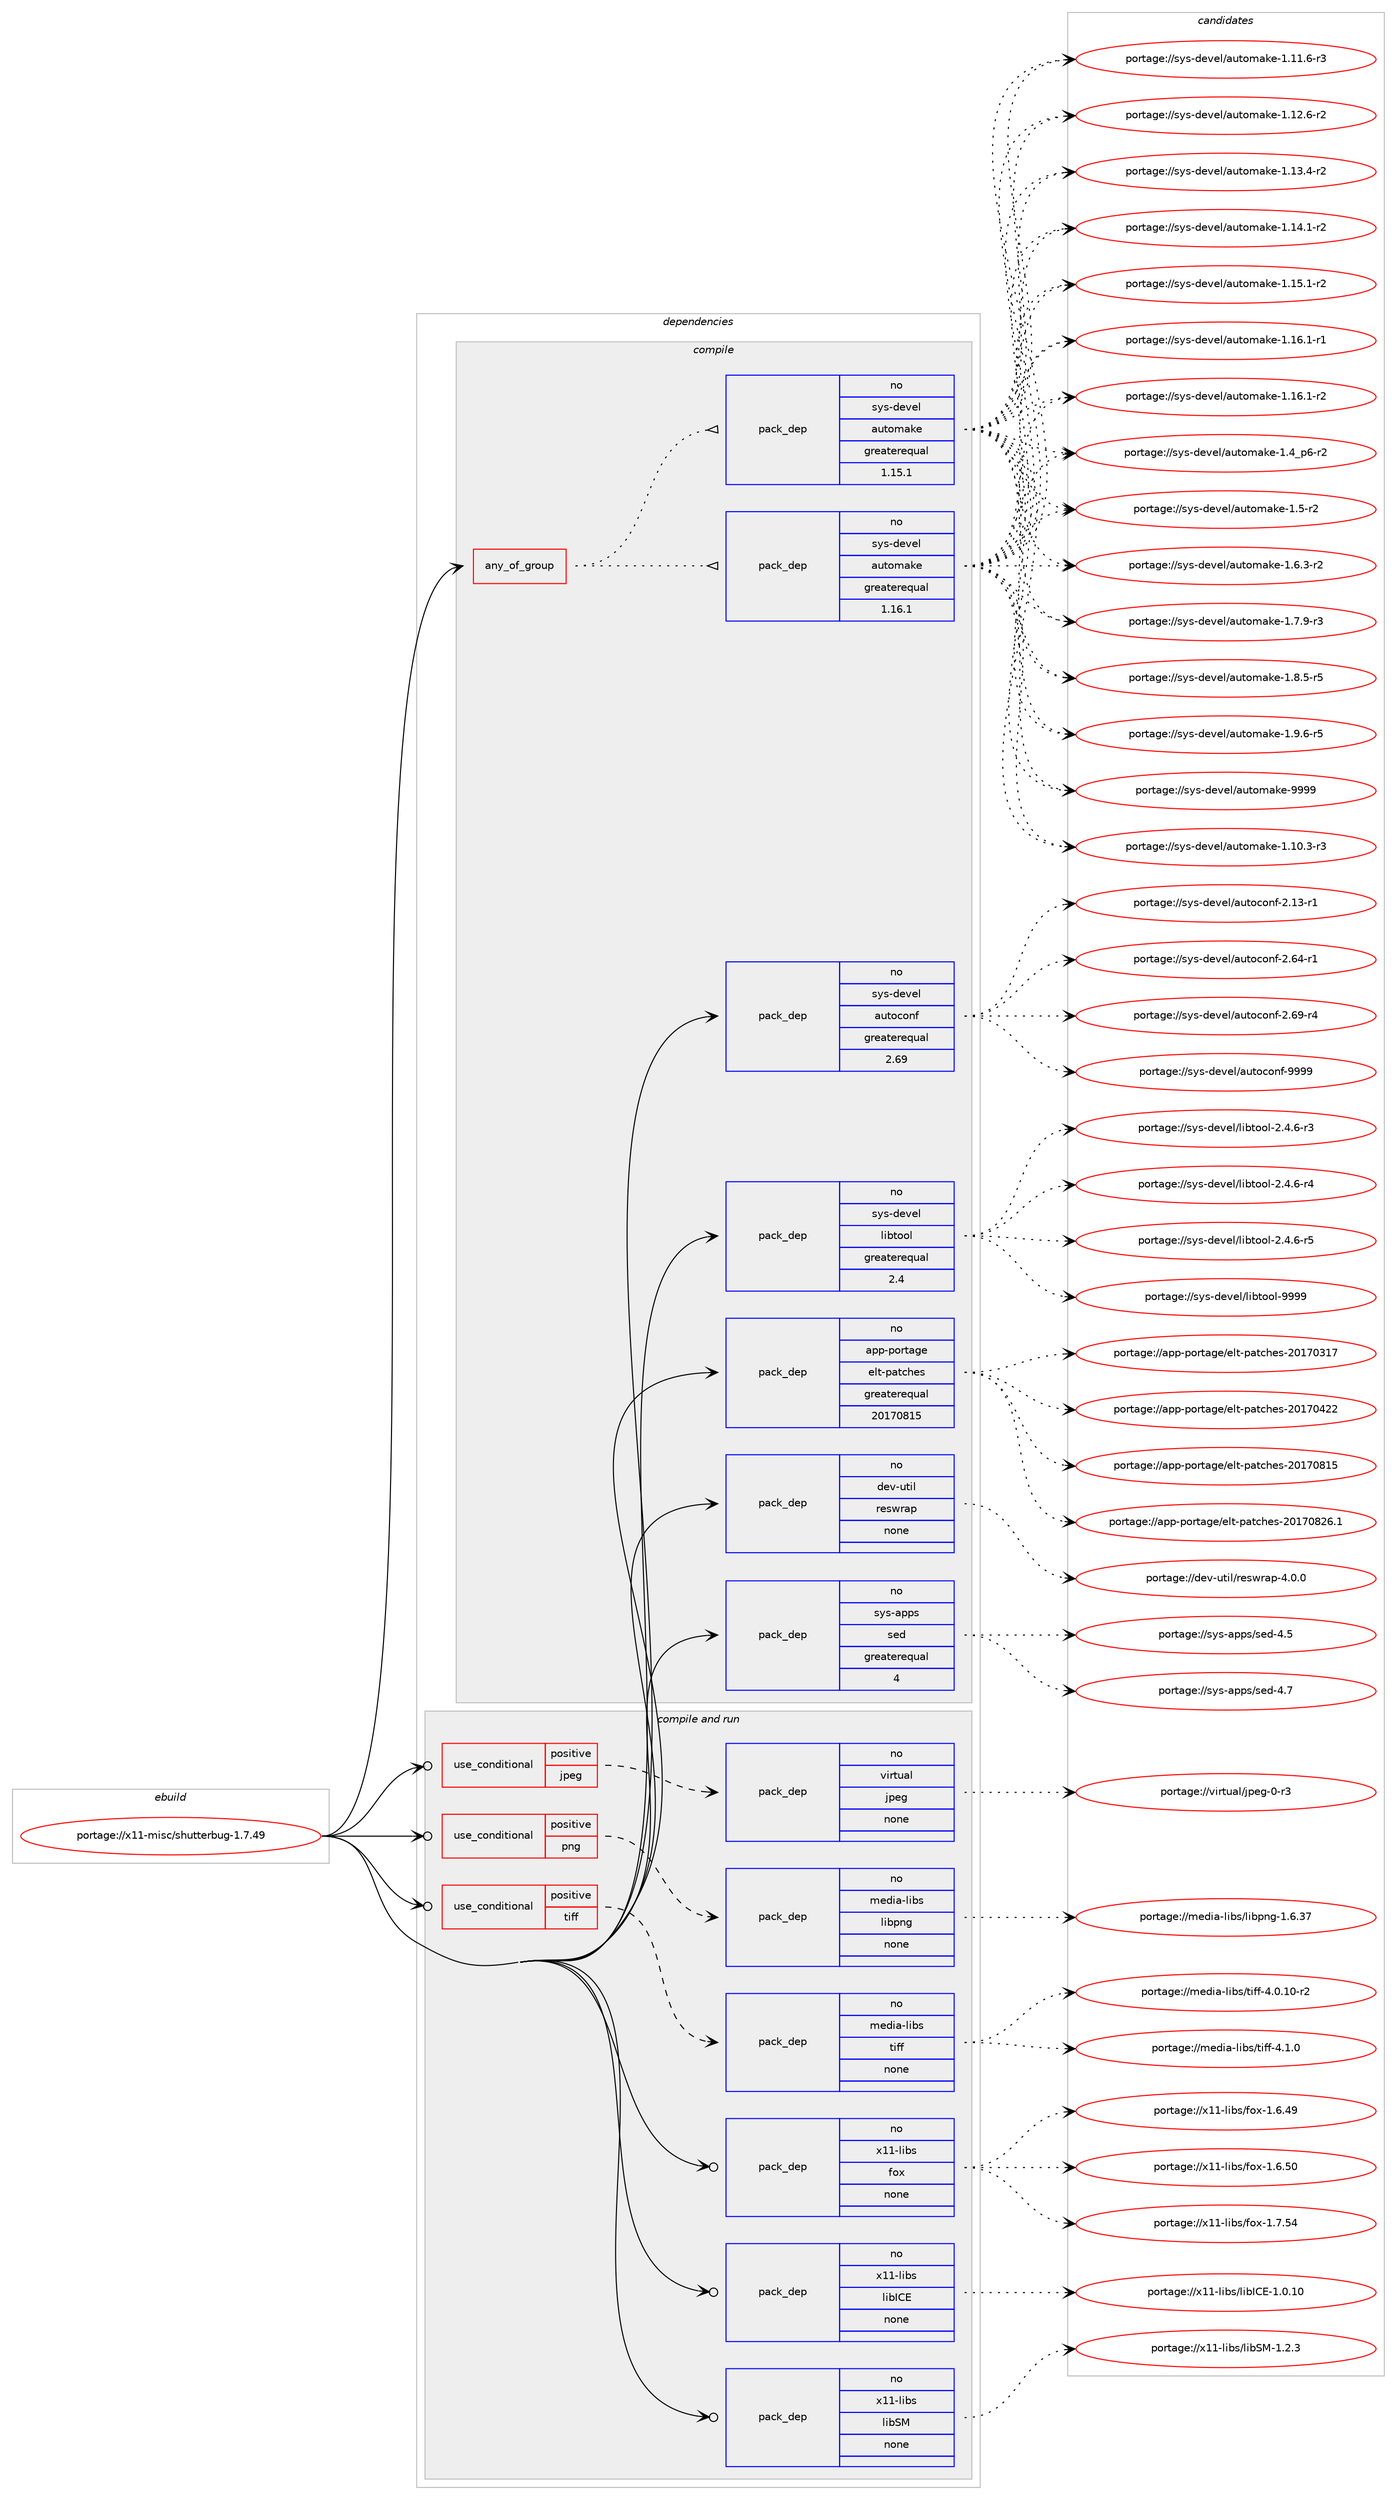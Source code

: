 digraph prolog {

# *************
# Graph options
# *************

newrank=true;
concentrate=true;
compound=true;
graph [rankdir=LR,fontname=Helvetica,fontsize=10,ranksep=1.5];#, ranksep=2.5, nodesep=0.2];
edge  [arrowhead=vee];
node  [fontname=Helvetica,fontsize=10];

# **********
# The ebuild
# **********

subgraph cluster_leftcol {
color=gray;
rank=same;
label=<<i>ebuild</i>>;
id [label="portage://x11-misc/shutterbug-1.7.49", color=red, width=4, href="../x11-misc/shutterbug-1.7.49.svg"];
}

# ****************
# The dependencies
# ****************

subgraph cluster_midcol {
color=gray;
label=<<i>dependencies</i>>;
subgraph cluster_compile {
fillcolor="#eeeeee";
style=filled;
label=<<i>compile</i>>;
subgraph any7895 {
dependency454179 [label=<<TABLE BORDER="0" CELLBORDER="1" CELLSPACING="0" CELLPADDING="4"><TR><TD CELLPADDING="10">any_of_group</TD></TR></TABLE>>, shape=none, color=red];subgraph pack337443 {
dependency454180 [label=<<TABLE BORDER="0" CELLBORDER="1" CELLSPACING="0" CELLPADDING="4" WIDTH="220"><TR><TD ROWSPAN="6" CELLPADDING="30">pack_dep</TD></TR><TR><TD WIDTH="110">no</TD></TR><TR><TD>sys-devel</TD></TR><TR><TD>automake</TD></TR><TR><TD>greaterequal</TD></TR><TR><TD>1.16.1</TD></TR></TABLE>>, shape=none, color=blue];
}
dependency454179:e -> dependency454180:w [weight=20,style="dotted",arrowhead="oinv"];
subgraph pack337444 {
dependency454181 [label=<<TABLE BORDER="0" CELLBORDER="1" CELLSPACING="0" CELLPADDING="4" WIDTH="220"><TR><TD ROWSPAN="6" CELLPADDING="30">pack_dep</TD></TR><TR><TD WIDTH="110">no</TD></TR><TR><TD>sys-devel</TD></TR><TR><TD>automake</TD></TR><TR><TD>greaterequal</TD></TR><TR><TD>1.15.1</TD></TR></TABLE>>, shape=none, color=blue];
}
dependency454179:e -> dependency454181:w [weight=20,style="dotted",arrowhead="oinv"];
}
id:e -> dependency454179:w [weight=20,style="solid",arrowhead="vee"];
subgraph pack337445 {
dependency454182 [label=<<TABLE BORDER="0" CELLBORDER="1" CELLSPACING="0" CELLPADDING="4" WIDTH="220"><TR><TD ROWSPAN="6" CELLPADDING="30">pack_dep</TD></TR><TR><TD WIDTH="110">no</TD></TR><TR><TD>app-portage</TD></TR><TR><TD>elt-patches</TD></TR><TR><TD>greaterequal</TD></TR><TR><TD>20170815</TD></TR></TABLE>>, shape=none, color=blue];
}
id:e -> dependency454182:w [weight=20,style="solid",arrowhead="vee"];
subgraph pack337446 {
dependency454183 [label=<<TABLE BORDER="0" CELLBORDER="1" CELLSPACING="0" CELLPADDING="4" WIDTH="220"><TR><TD ROWSPAN="6" CELLPADDING="30">pack_dep</TD></TR><TR><TD WIDTH="110">no</TD></TR><TR><TD>dev-util</TD></TR><TR><TD>reswrap</TD></TR><TR><TD>none</TD></TR><TR><TD></TD></TR></TABLE>>, shape=none, color=blue];
}
id:e -> dependency454183:w [weight=20,style="solid",arrowhead="vee"];
subgraph pack337447 {
dependency454184 [label=<<TABLE BORDER="0" CELLBORDER="1" CELLSPACING="0" CELLPADDING="4" WIDTH="220"><TR><TD ROWSPAN="6" CELLPADDING="30">pack_dep</TD></TR><TR><TD WIDTH="110">no</TD></TR><TR><TD>sys-apps</TD></TR><TR><TD>sed</TD></TR><TR><TD>greaterequal</TD></TR><TR><TD>4</TD></TR></TABLE>>, shape=none, color=blue];
}
id:e -> dependency454184:w [weight=20,style="solid",arrowhead="vee"];
subgraph pack337448 {
dependency454185 [label=<<TABLE BORDER="0" CELLBORDER="1" CELLSPACING="0" CELLPADDING="4" WIDTH="220"><TR><TD ROWSPAN="6" CELLPADDING="30">pack_dep</TD></TR><TR><TD WIDTH="110">no</TD></TR><TR><TD>sys-devel</TD></TR><TR><TD>autoconf</TD></TR><TR><TD>greaterequal</TD></TR><TR><TD>2.69</TD></TR></TABLE>>, shape=none, color=blue];
}
id:e -> dependency454185:w [weight=20,style="solid",arrowhead="vee"];
subgraph pack337449 {
dependency454186 [label=<<TABLE BORDER="0" CELLBORDER="1" CELLSPACING="0" CELLPADDING="4" WIDTH="220"><TR><TD ROWSPAN="6" CELLPADDING="30">pack_dep</TD></TR><TR><TD WIDTH="110">no</TD></TR><TR><TD>sys-devel</TD></TR><TR><TD>libtool</TD></TR><TR><TD>greaterequal</TD></TR><TR><TD>2.4</TD></TR></TABLE>>, shape=none, color=blue];
}
id:e -> dependency454186:w [weight=20,style="solid",arrowhead="vee"];
}
subgraph cluster_compileandrun {
fillcolor="#eeeeee";
style=filled;
label=<<i>compile and run</i>>;
subgraph cond108552 {
dependency454187 [label=<<TABLE BORDER="0" CELLBORDER="1" CELLSPACING="0" CELLPADDING="4"><TR><TD ROWSPAN="3" CELLPADDING="10">use_conditional</TD></TR><TR><TD>positive</TD></TR><TR><TD>jpeg</TD></TR></TABLE>>, shape=none, color=red];
subgraph pack337450 {
dependency454188 [label=<<TABLE BORDER="0" CELLBORDER="1" CELLSPACING="0" CELLPADDING="4" WIDTH="220"><TR><TD ROWSPAN="6" CELLPADDING="30">pack_dep</TD></TR><TR><TD WIDTH="110">no</TD></TR><TR><TD>virtual</TD></TR><TR><TD>jpeg</TD></TR><TR><TD>none</TD></TR><TR><TD></TD></TR></TABLE>>, shape=none, color=blue];
}
dependency454187:e -> dependency454188:w [weight=20,style="dashed",arrowhead="vee"];
}
id:e -> dependency454187:w [weight=20,style="solid",arrowhead="odotvee"];
subgraph cond108553 {
dependency454189 [label=<<TABLE BORDER="0" CELLBORDER="1" CELLSPACING="0" CELLPADDING="4"><TR><TD ROWSPAN="3" CELLPADDING="10">use_conditional</TD></TR><TR><TD>positive</TD></TR><TR><TD>png</TD></TR></TABLE>>, shape=none, color=red];
subgraph pack337451 {
dependency454190 [label=<<TABLE BORDER="0" CELLBORDER="1" CELLSPACING="0" CELLPADDING="4" WIDTH="220"><TR><TD ROWSPAN="6" CELLPADDING="30">pack_dep</TD></TR><TR><TD WIDTH="110">no</TD></TR><TR><TD>media-libs</TD></TR><TR><TD>libpng</TD></TR><TR><TD>none</TD></TR><TR><TD></TD></TR></TABLE>>, shape=none, color=blue];
}
dependency454189:e -> dependency454190:w [weight=20,style="dashed",arrowhead="vee"];
}
id:e -> dependency454189:w [weight=20,style="solid",arrowhead="odotvee"];
subgraph cond108554 {
dependency454191 [label=<<TABLE BORDER="0" CELLBORDER="1" CELLSPACING="0" CELLPADDING="4"><TR><TD ROWSPAN="3" CELLPADDING="10">use_conditional</TD></TR><TR><TD>positive</TD></TR><TR><TD>tiff</TD></TR></TABLE>>, shape=none, color=red];
subgraph pack337452 {
dependency454192 [label=<<TABLE BORDER="0" CELLBORDER="1" CELLSPACING="0" CELLPADDING="4" WIDTH="220"><TR><TD ROWSPAN="6" CELLPADDING="30">pack_dep</TD></TR><TR><TD WIDTH="110">no</TD></TR><TR><TD>media-libs</TD></TR><TR><TD>tiff</TD></TR><TR><TD>none</TD></TR><TR><TD></TD></TR></TABLE>>, shape=none, color=blue];
}
dependency454191:e -> dependency454192:w [weight=20,style="dashed",arrowhead="vee"];
}
id:e -> dependency454191:w [weight=20,style="solid",arrowhead="odotvee"];
subgraph pack337453 {
dependency454193 [label=<<TABLE BORDER="0" CELLBORDER="1" CELLSPACING="0" CELLPADDING="4" WIDTH="220"><TR><TD ROWSPAN="6" CELLPADDING="30">pack_dep</TD></TR><TR><TD WIDTH="110">no</TD></TR><TR><TD>x11-libs</TD></TR><TR><TD>fox</TD></TR><TR><TD>none</TD></TR><TR><TD></TD></TR></TABLE>>, shape=none, color=blue];
}
id:e -> dependency454193:w [weight=20,style="solid",arrowhead="odotvee"];
subgraph pack337454 {
dependency454194 [label=<<TABLE BORDER="0" CELLBORDER="1" CELLSPACING="0" CELLPADDING="4" WIDTH="220"><TR><TD ROWSPAN="6" CELLPADDING="30">pack_dep</TD></TR><TR><TD WIDTH="110">no</TD></TR><TR><TD>x11-libs</TD></TR><TR><TD>libICE</TD></TR><TR><TD>none</TD></TR><TR><TD></TD></TR></TABLE>>, shape=none, color=blue];
}
id:e -> dependency454194:w [weight=20,style="solid",arrowhead="odotvee"];
subgraph pack337455 {
dependency454195 [label=<<TABLE BORDER="0" CELLBORDER="1" CELLSPACING="0" CELLPADDING="4" WIDTH="220"><TR><TD ROWSPAN="6" CELLPADDING="30">pack_dep</TD></TR><TR><TD WIDTH="110">no</TD></TR><TR><TD>x11-libs</TD></TR><TR><TD>libSM</TD></TR><TR><TD>none</TD></TR><TR><TD></TD></TR></TABLE>>, shape=none, color=blue];
}
id:e -> dependency454195:w [weight=20,style="solid",arrowhead="odotvee"];
}
subgraph cluster_run {
fillcolor="#eeeeee";
style=filled;
label=<<i>run</i>>;
}
}

# **************
# The candidates
# **************

subgraph cluster_choices {
rank=same;
color=gray;
label=<<i>candidates</i>>;

subgraph choice337443 {
color=black;
nodesep=1;
choiceportage11512111545100101118101108479711711611110997107101454946494846514511451 [label="portage://sys-devel/automake-1.10.3-r3", color=red, width=4,href="../sys-devel/automake-1.10.3-r3.svg"];
choiceportage11512111545100101118101108479711711611110997107101454946494946544511451 [label="portage://sys-devel/automake-1.11.6-r3", color=red, width=4,href="../sys-devel/automake-1.11.6-r3.svg"];
choiceportage11512111545100101118101108479711711611110997107101454946495046544511450 [label="portage://sys-devel/automake-1.12.6-r2", color=red, width=4,href="../sys-devel/automake-1.12.6-r2.svg"];
choiceportage11512111545100101118101108479711711611110997107101454946495146524511450 [label="portage://sys-devel/automake-1.13.4-r2", color=red, width=4,href="../sys-devel/automake-1.13.4-r2.svg"];
choiceportage11512111545100101118101108479711711611110997107101454946495246494511450 [label="portage://sys-devel/automake-1.14.1-r2", color=red, width=4,href="../sys-devel/automake-1.14.1-r2.svg"];
choiceportage11512111545100101118101108479711711611110997107101454946495346494511450 [label="portage://sys-devel/automake-1.15.1-r2", color=red, width=4,href="../sys-devel/automake-1.15.1-r2.svg"];
choiceportage11512111545100101118101108479711711611110997107101454946495446494511449 [label="portage://sys-devel/automake-1.16.1-r1", color=red, width=4,href="../sys-devel/automake-1.16.1-r1.svg"];
choiceportage11512111545100101118101108479711711611110997107101454946495446494511450 [label="portage://sys-devel/automake-1.16.1-r2", color=red, width=4,href="../sys-devel/automake-1.16.1-r2.svg"];
choiceportage115121115451001011181011084797117116111109971071014549465295112544511450 [label="portage://sys-devel/automake-1.4_p6-r2", color=red, width=4,href="../sys-devel/automake-1.4_p6-r2.svg"];
choiceportage11512111545100101118101108479711711611110997107101454946534511450 [label="portage://sys-devel/automake-1.5-r2", color=red, width=4,href="../sys-devel/automake-1.5-r2.svg"];
choiceportage115121115451001011181011084797117116111109971071014549465446514511450 [label="portage://sys-devel/automake-1.6.3-r2", color=red, width=4,href="../sys-devel/automake-1.6.3-r2.svg"];
choiceportage115121115451001011181011084797117116111109971071014549465546574511451 [label="portage://sys-devel/automake-1.7.9-r3", color=red, width=4,href="../sys-devel/automake-1.7.9-r3.svg"];
choiceportage115121115451001011181011084797117116111109971071014549465646534511453 [label="portage://sys-devel/automake-1.8.5-r5", color=red, width=4,href="../sys-devel/automake-1.8.5-r5.svg"];
choiceportage115121115451001011181011084797117116111109971071014549465746544511453 [label="portage://sys-devel/automake-1.9.6-r5", color=red, width=4,href="../sys-devel/automake-1.9.6-r5.svg"];
choiceportage115121115451001011181011084797117116111109971071014557575757 [label="portage://sys-devel/automake-9999", color=red, width=4,href="../sys-devel/automake-9999.svg"];
dependency454180:e -> choiceportage11512111545100101118101108479711711611110997107101454946494846514511451:w [style=dotted,weight="100"];
dependency454180:e -> choiceportage11512111545100101118101108479711711611110997107101454946494946544511451:w [style=dotted,weight="100"];
dependency454180:e -> choiceportage11512111545100101118101108479711711611110997107101454946495046544511450:w [style=dotted,weight="100"];
dependency454180:e -> choiceportage11512111545100101118101108479711711611110997107101454946495146524511450:w [style=dotted,weight="100"];
dependency454180:e -> choiceportage11512111545100101118101108479711711611110997107101454946495246494511450:w [style=dotted,weight="100"];
dependency454180:e -> choiceportage11512111545100101118101108479711711611110997107101454946495346494511450:w [style=dotted,weight="100"];
dependency454180:e -> choiceportage11512111545100101118101108479711711611110997107101454946495446494511449:w [style=dotted,weight="100"];
dependency454180:e -> choiceportage11512111545100101118101108479711711611110997107101454946495446494511450:w [style=dotted,weight="100"];
dependency454180:e -> choiceportage115121115451001011181011084797117116111109971071014549465295112544511450:w [style=dotted,weight="100"];
dependency454180:e -> choiceportage11512111545100101118101108479711711611110997107101454946534511450:w [style=dotted,weight="100"];
dependency454180:e -> choiceportage115121115451001011181011084797117116111109971071014549465446514511450:w [style=dotted,weight="100"];
dependency454180:e -> choiceportage115121115451001011181011084797117116111109971071014549465546574511451:w [style=dotted,weight="100"];
dependency454180:e -> choiceportage115121115451001011181011084797117116111109971071014549465646534511453:w [style=dotted,weight="100"];
dependency454180:e -> choiceportage115121115451001011181011084797117116111109971071014549465746544511453:w [style=dotted,weight="100"];
dependency454180:e -> choiceportage115121115451001011181011084797117116111109971071014557575757:w [style=dotted,weight="100"];
}
subgraph choice337444 {
color=black;
nodesep=1;
choiceportage11512111545100101118101108479711711611110997107101454946494846514511451 [label="portage://sys-devel/automake-1.10.3-r3", color=red, width=4,href="../sys-devel/automake-1.10.3-r3.svg"];
choiceportage11512111545100101118101108479711711611110997107101454946494946544511451 [label="portage://sys-devel/automake-1.11.6-r3", color=red, width=4,href="../sys-devel/automake-1.11.6-r3.svg"];
choiceportage11512111545100101118101108479711711611110997107101454946495046544511450 [label="portage://sys-devel/automake-1.12.6-r2", color=red, width=4,href="../sys-devel/automake-1.12.6-r2.svg"];
choiceportage11512111545100101118101108479711711611110997107101454946495146524511450 [label="portage://sys-devel/automake-1.13.4-r2", color=red, width=4,href="../sys-devel/automake-1.13.4-r2.svg"];
choiceportage11512111545100101118101108479711711611110997107101454946495246494511450 [label="portage://sys-devel/automake-1.14.1-r2", color=red, width=4,href="../sys-devel/automake-1.14.1-r2.svg"];
choiceportage11512111545100101118101108479711711611110997107101454946495346494511450 [label="portage://sys-devel/automake-1.15.1-r2", color=red, width=4,href="../sys-devel/automake-1.15.1-r2.svg"];
choiceportage11512111545100101118101108479711711611110997107101454946495446494511449 [label="portage://sys-devel/automake-1.16.1-r1", color=red, width=4,href="../sys-devel/automake-1.16.1-r1.svg"];
choiceportage11512111545100101118101108479711711611110997107101454946495446494511450 [label="portage://sys-devel/automake-1.16.1-r2", color=red, width=4,href="../sys-devel/automake-1.16.1-r2.svg"];
choiceportage115121115451001011181011084797117116111109971071014549465295112544511450 [label="portage://sys-devel/automake-1.4_p6-r2", color=red, width=4,href="../sys-devel/automake-1.4_p6-r2.svg"];
choiceportage11512111545100101118101108479711711611110997107101454946534511450 [label="portage://sys-devel/automake-1.5-r2", color=red, width=4,href="../sys-devel/automake-1.5-r2.svg"];
choiceportage115121115451001011181011084797117116111109971071014549465446514511450 [label="portage://sys-devel/automake-1.6.3-r2", color=red, width=4,href="../sys-devel/automake-1.6.3-r2.svg"];
choiceportage115121115451001011181011084797117116111109971071014549465546574511451 [label="portage://sys-devel/automake-1.7.9-r3", color=red, width=4,href="../sys-devel/automake-1.7.9-r3.svg"];
choiceportage115121115451001011181011084797117116111109971071014549465646534511453 [label="portage://sys-devel/automake-1.8.5-r5", color=red, width=4,href="../sys-devel/automake-1.8.5-r5.svg"];
choiceportage115121115451001011181011084797117116111109971071014549465746544511453 [label="portage://sys-devel/automake-1.9.6-r5", color=red, width=4,href="../sys-devel/automake-1.9.6-r5.svg"];
choiceportage115121115451001011181011084797117116111109971071014557575757 [label="portage://sys-devel/automake-9999", color=red, width=4,href="../sys-devel/automake-9999.svg"];
dependency454181:e -> choiceportage11512111545100101118101108479711711611110997107101454946494846514511451:w [style=dotted,weight="100"];
dependency454181:e -> choiceportage11512111545100101118101108479711711611110997107101454946494946544511451:w [style=dotted,weight="100"];
dependency454181:e -> choiceportage11512111545100101118101108479711711611110997107101454946495046544511450:w [style=dotted,weight="100"];
dependency454181:e -> choiceportage11512111545100101118101108479711711611110997107101454946495146524511450:w [style=dotted,weight="100"];
dependency454181:e -> choiceportage11512111545100101118101108479711711611110997107101454946495246494511450:w [style=dotted,weight="100"];
dependency454181:e -> choiceportage11512111545100101118101108479711711611110997107101454946495346494511450:w [style=dotted,weight="100"];
dependency454181:e -> choiceportage11512111545100101118101108479711711611110997107101454946495446494511449:w [style=dotted,weight="100"];
dependency454181:e -> choiceportage11512111545100101118101108479711711611110997107101454946495446494511450:w [style=dotted,weight="100"];
dependency454181:e -> choiceportage115121115451001011181011084797117116111109971071014549465295112544511450:w [style=dotted,weight="100"];
dependency454181:e -> choiceportage11512111545100101118101108479711711611110997107101454946534511450:w [style=dotted,weight="100"];
dependency454181:e -> choiceportage115121115451001011181011084797117116111109971071014549465446514511450:w [style=dotted,weight="100"];
dependency454181:e -> choiceportage115121115451001011181011084797117116111109971071014549465546574511451:w [style=dotted,weight="100"];
dependency454181:e -> choiceportage115121115451001011181011084797117116111109971071014549465646534511453:w [style=dotted,weight="100"];
dependency454181:e -> choiceportage115121115451001011181011084797117116111109971071014549465746544511453:w [style=dotted,weight="100"];
dependency454181:e -> choiceportage115121115451001011181011084797117116111109971071014557575757:w [style=dotted,weight="100"];
}
subgraph choice337445 {
color=black;
nodesep=1;
choiceportage97112112451121111141169710310147101108116451129711699104101115455048495548514955 [label="portage://app-portage/elt-patches-20170317", color=red, width=4,href="../app-portage/elt-patches-20170317.svg"];
choiceportage97112112451121111141169710310147101108116451129711699104101115455048495548525050 [label="portage://app-portage/elt-patches-20170422", color=red, width=4,href="../app-portage/elt-patches-20170422.svg"];
choiceportage97112112451121111141169710310147101108116451129711699104101115455048495548564953 [label="portage://app-portage/elt-patches-20170815", color=red, width=4,href="../app-portage/elt-patches-20170815.svg"];
choiceportage971121124511211111411697103101471011081164511297116991041011154550484955485650544649 [label="portage://app-portage/elt-patches-20170826.1", color=red, width=4,href="../app-portage/elt-patches-20170826.1.svg"];
dependency454182:e -> choiceportage97112112451121111141169710310147101108116451129711699104101115455048495548514955:w [style=dotted,weight="100"];
dependency454182:e -> choiceportage97112112451121111141169710310147101108116451129711699104101115455048495548525050:w [style=dotted,weight="100"];
dependency454182:e -> choiceportage97112112451121111141169710310147101108116451129711699104101115455048495548564953:w [style=dotted,weight="100"];
dependency454182:e -> choiceportage971121124511211111411697103101471011081164511297116991041011154550484955485650544649:w [style=dotted,weight="100"];
}
subgraph choice337446 {
color=black;
nodesep=1;
choiceportage100101118451171161051084711410111511911497112455246484648 [label="portage://dev-util/reswrap-4.0.0", color=red, width=4,href="../dev-util/reswrap-4.0.0.svg"];
dependency454183:e -> choiceportage100101118451171161051084711410111511911497112455246484648:w [style=dotted,weight="100"];
}
subgraph choice337447 {
color=black;
nodesep=1;
choiceportage11512111545971121121154711510110045524653 [label="portage://sys-apps/sed-4.5", color=red, width=4,href="../sys-apps/sed-4.5.svg"];
choiceportage11512111545971121121154711510110045524655 [label="portage://sys-apps/sed-4.7", color=red, width=4,href="../sys-apps/sed-4.7.svg"];
dependency454184:e -> choiceportage11512111545971121121154711510110045524653:w [style=dotted,weight="100"];
dependency454184:e -> choiceportage11512111545971121121154711510110045524655:w [style=dotted,weight="100"];
}
subgraph choice337448 {
color=black;
nodesep=1;
choiceportage1151211154510010111810110847971171161119911111010245504649514511449 [label="portage://sys-devel/autoconf-2.13-r1", color=red, width=4,href="../sys-devel/autoconf-2.13-r1.svg"];
choiceportage1151211154510010111810110847971171161119911111010245504654524511449 [label="portage://sys-devel/autoconf-2.64-r1", color=red, width=4,href="../sys-devel/autoconf-2.64-r1.svg"];
choiceportage1151211154510010111810110847971171161119911111010245504654574511452 [label="portage://sys-devel/autoconf-2.69-r4", color=red, width=4,href="../sys-devel/autoconf-2.69-r4.svg"];
choiceportage115121115451001011181011084797117116111991111101024557575757 [label="portage://sys-devel/autoconf-9999", color=red, width=4,href="../sys-devel/autoconf-9999.svg"];
dependency454185:e -> choiceportage1151211154510010111810110847971171161119911111010245504649514511449:w [style=dotted,weight="100"];
dependency454185:e -> choiceportage1151211154510010111810110847971171161119911111010245504654524511449:w [style=dotted,weight="100"];
dependency454185:e -> choiceportage1151211154510010111810110847971171161119911111010245504654574511452:w [style=dotted,weight="100"];
dependency454185:e -> choiceportage115121115451001011181011084797117116111991111101024557575757:w [style=dotted,weight="100"];
}
subgraph choice337449 {
color=black;
nodesep=1;
choiceportage1151211154510010111810110847108105981161111111084550465246544511451 [label="portage://sys-devel/libtool-2.4.6-r3", color=red, width=4,href="../sys-devel/libtool-2.4.6-r3.svg"];
choiceportage1151211154510010111810110847108105981161111111084550465246544511452 [label="portage://sys-devel/libtool-2.4.6-r4", color=red, width=4,href="../sys-devel/libtool-2.4.6-r4.svg"];
choiceportage1151211154510010111810110847108105981161111111084550465246544511453 [label="portage://sys-devel/libtool-2.4.6-r5", color=red, width=4,href="../sys-devel/libtool-2.4.6-r5.svg"];
choiceportage1151211154510010111810110847108105981161111111084557575757 [label="portage://sys-devel/libtool-9999", color=red, width=4,href="../sys-devel/libtool-9999.svg"];
dependency454186:e -> choiceportage1151211154510010111810110847108105981161111111084550465246544511451:w [style=dotted,weight="100"];
dependency454186:e -> choiceportage1151211154510010111810110847108105981161111111084550465246544511452:w [style=dotted,weight="100"];
dependency454186:e -> choiceportage1151211154510010111810110847108105981161111111084550465246544511453:w [style=dotted,weight="100"];
dependency454186:e -> choiceportage1151211154510010111810110847108105981161111111084557575757:w [style=dotted,weight="100"];
}
subgraph choice337450 {
color=black;
nodesep=1;
choiceportage118105114116117971084710611210110345484511451 [label="portage://virtual/jpeg-0-r3", color=red, width=4,href="../virtual/jpeg-0-r3.svg"];
dependency454188:e -> choiceportage118105114116117971084710611210110345484511451:w [style=dotted,weight="100"];
}
subgraph choice337451 {
color=black;
nodesep=1;
choiceportage109101100105974510810598115471081059811211010345494654465155 [label="portage://media-libs/libpng-1.6.37", color=red, width=4,href="../media-libs/libpng-1.6.37.svg"];
dependency454190:e -> choiceportage109101100105974510810598115471081059811211010345494654465155:w [style=dotted,weight="100"];
}
subgraph choice337452 {
color=black;
nodesep=1;
choiceportage10910110010597451081059811547116105102102455246484649484511450 [label="portage://media-libs/tiff-4.0.10-r2", color=red, width=4,href="../media-libs/tiff-4.0.10-r2.svg"];
choiceportage10910110010597451081059811547116105102102455246494648 [label="portage://media-libs/tiff-4.1.0", color=red, width=4,href="../media-libs/tiff-4.1.0.svg"];
dependency454192:e -> choiceportage10910110010597451081059811547116105102102455246484649484511450:w [style=dotted,weight="100"];
dependency454192:e -> choiceportage10910110010597451081059811547116105102102455246494648:w [style=dotted,weight="100"];
}
subgraph choice337453 {
color=black;
nodesep=1;
choiceportage120494945108105981154710211112045494654465257 [label="portage://x11-libs/fox-1.6.49", color=red, width=4,href="../x11-libs/fox-1.6.49.svg"];
choiceportage120494945108105981154710211112045494654465348 [label="portage://x11-libs/fox-1.6.50", color=red, width=4,href="../x11-libs/fox-1.6.50.svg"];
choiceportage120494945108105981154710211112045494655465352 [label="portage://x11-libs/fox-1.7.54", color=red, width=4,href="../x11-libs/fox-1.7.54.svg"];
dependency454193:e -> choiceportage120494945108105981154710211112045494654465257:w [style=dotted,weight="100"];
dependency454193:e -> choiceportage120494945108105981154710211112045494654465348:w [style=dotted,weight="100"];
dependency454193:e -> choiceportage120494945108105981154710211112045494655465352:w [style=dotted,weight="100"];
}
subgraph choice337454 {
color=black;
nodesep=1;
choiceportage12049494510810598115471081059873676945494648464948 [label="portage://x11-libs/libICE-1.0.10", color=red, width=4,href="../x11-libs/libICE-1.0.10.svg"];
dependency454194:e -> choiceportage12049494510810598115471081059873676945494648464948:w [style=dotted,weight="100"];
}
subgraph choice337455 {
color=black;
nodesep=1;
choiceportage1204949451081059811547108105988377454946504651 [label="portage://x11-libs/libSM-1.2.3", color=red, width=4,href="../x11-libs/libSM-1.2.3.svg"];
dependency454195:e -> choiceportage1204949451081059811547108105988377454946504651:w [style=dotted,weight="100"];
}
}

}
